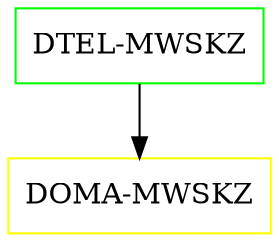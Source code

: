 digraph G {
  "DTEL-MWSKZ" [shape=box,color=green];
  "DOMA-MWSKZ" [shape=box,color=yellow,URL="./DOMA_MWSKZ.html"];
  "DTEL-MWSKZ" -> "DOMA-MWSKZ";
}
